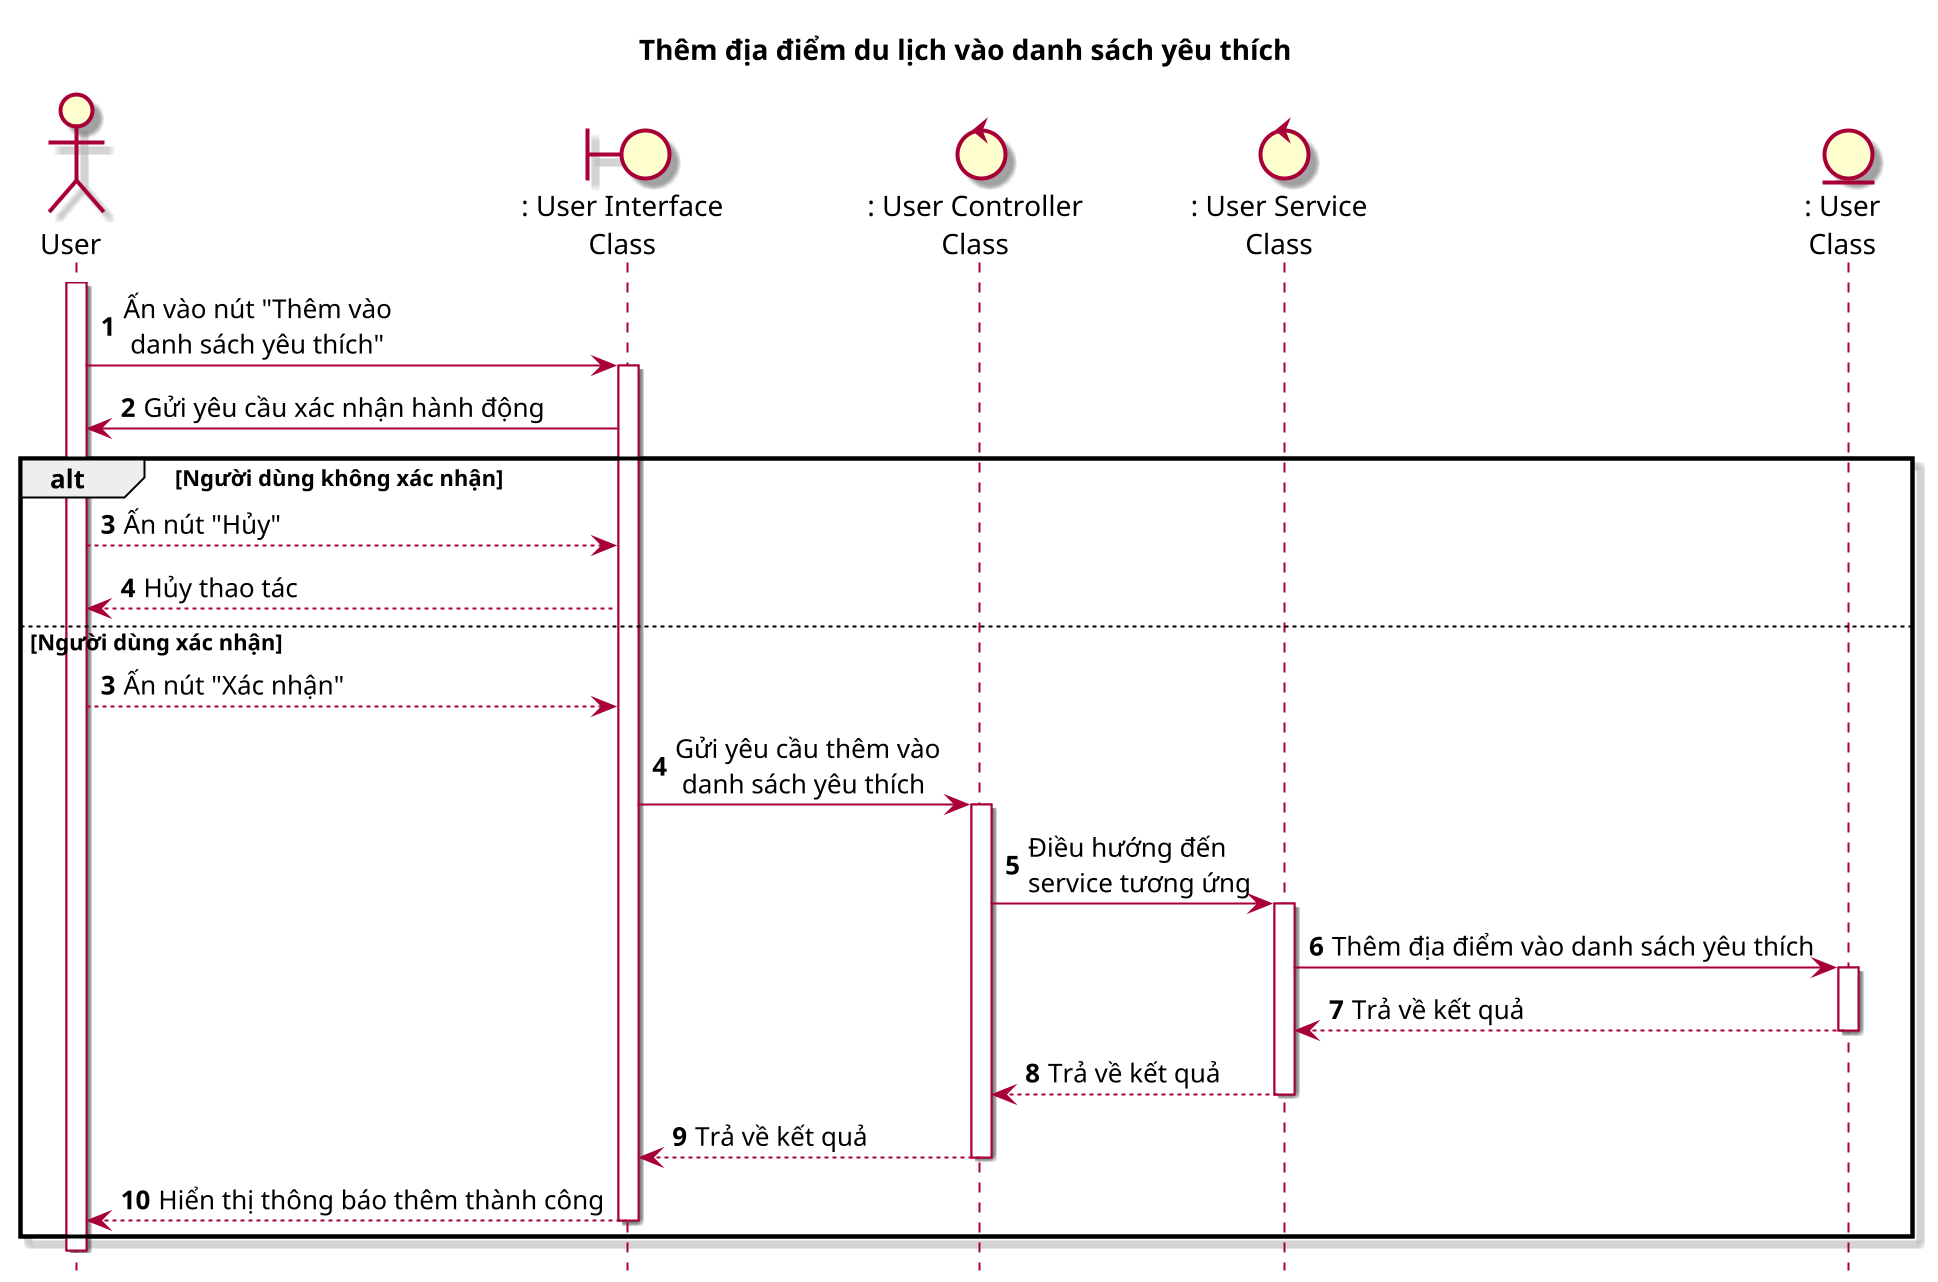 @startuml AddFavoritePlace

    title Thêm địa điểm du lịch vào danh sách yêu thích

    skin rose
    scale 2
    hide footbox

    actor User as user
    boundary ": User Interface\nClass" as ui
    control ": User Controller\nClass" as uc
    control ": User Service\nClass" as us
    entity ": User\nClass" as u

    autonumber
    user++
    user -> ui++ : Ấn vào nút "Thêm vào \n danh sách yêu thích"
    ui -> user : Gửi yêu cầu xác nhận hành động
    alt Người dùng không xác nhận
        user --> ui : Ấn nút "Hủy"
        ui --> user : Hủy thao tác
    else Người dùng xác nhận
        autonumber 3
        user --> ui: Ấn nút "Xác nhận"
        ui -> uc++ : Gửi yêu cầu thêm vào \n danh sách yêu thích
        uc -> us++ : Điều hướng đến\nservice tương ứng
        us -> u++ : Thêm địa điểm vào danh sách yêu thích
        u --> us : Trả về kết quả
        u --
        us --> uc : Trả về kết quả
        us --
        uc --> ui : Trả về kết quả
        uc --
        ui --> user : Hiển thị thông báo thêm thành công
        ui --
    end
    user--

@enduml